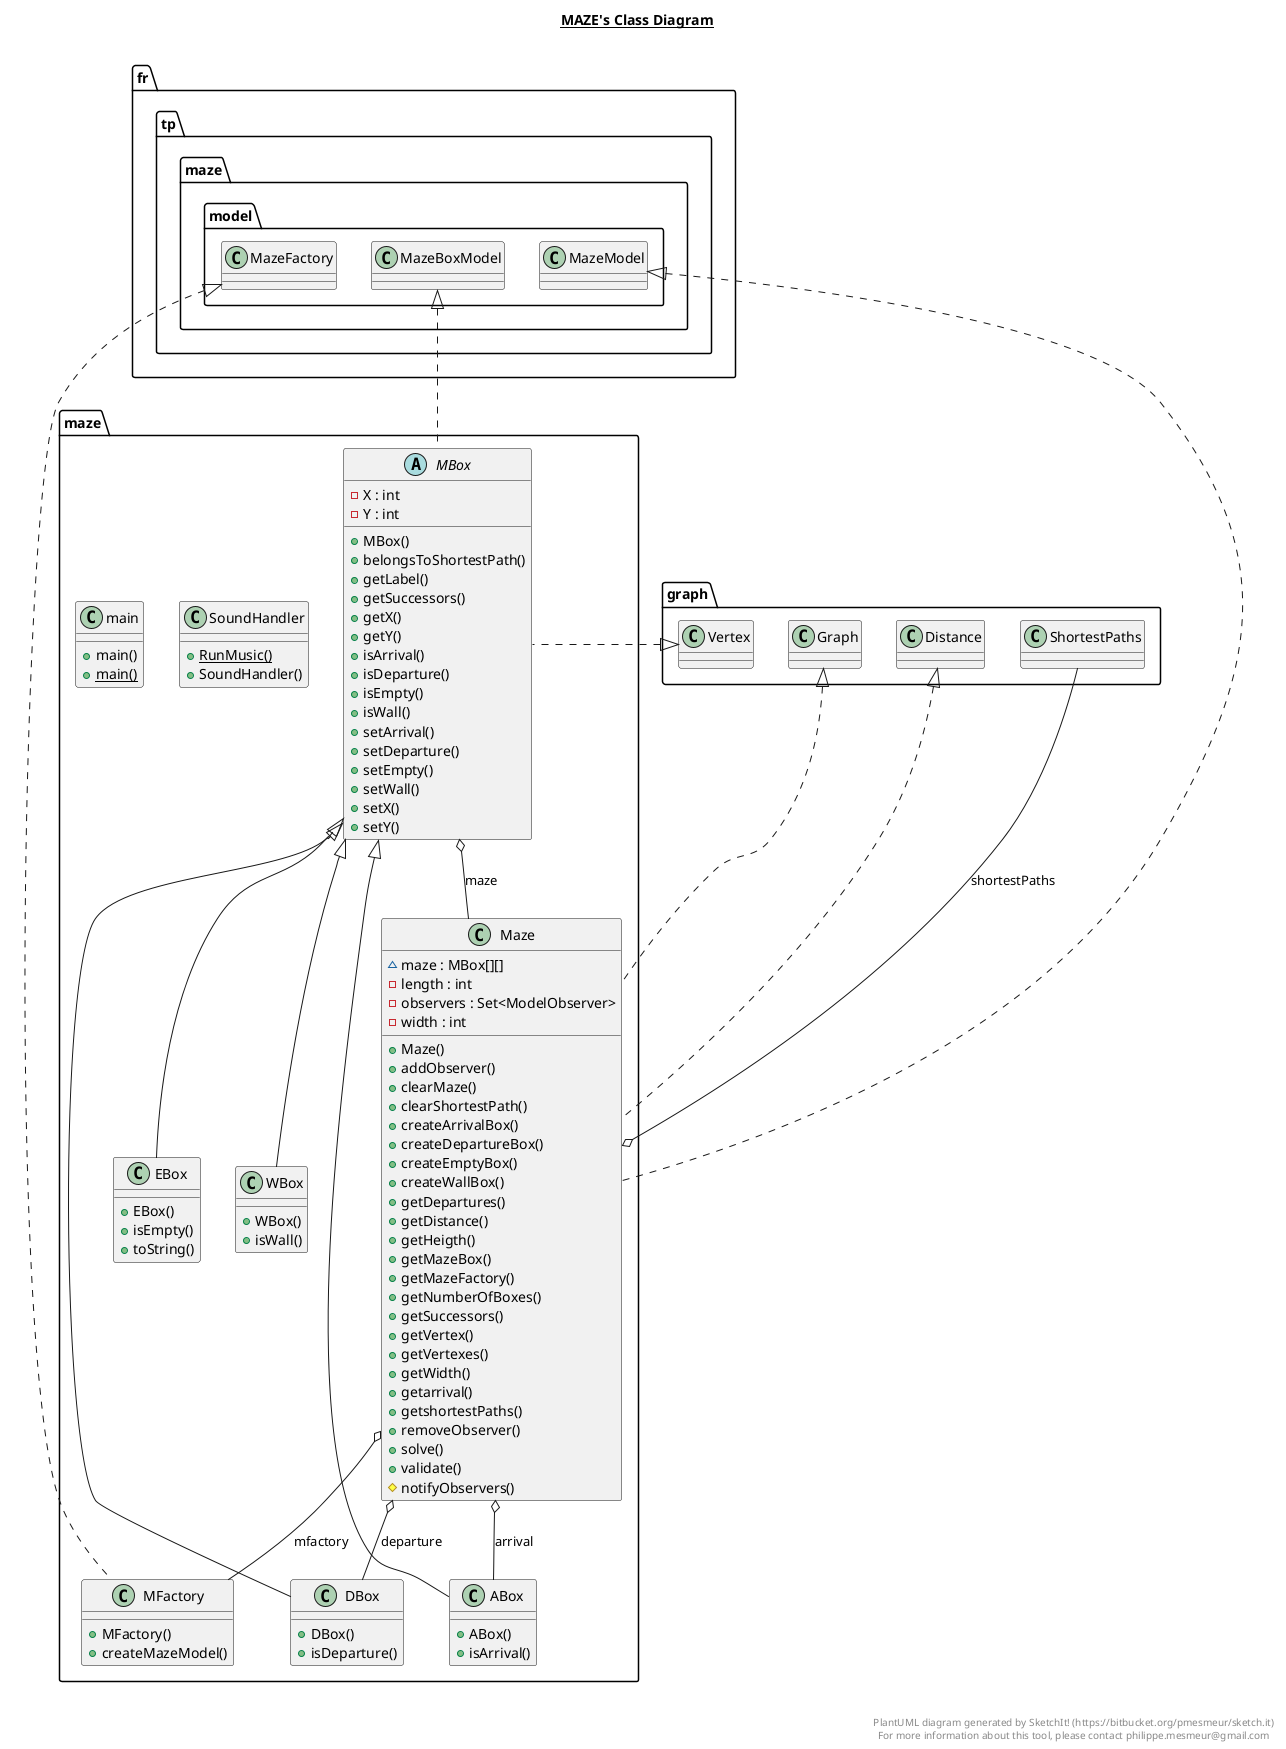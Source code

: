@startuml

title __MAZE's Class Diagram__\n

  namespace maze {
    class maze.ABox {
        + ABox()
        + isArrival()
    }
  }
  

  namespace maze {
    class maze.DBox {
        + DBox()
        + isDeparture()
    }
  }
  

  namespace maze {
    class maze.EBox {
        + EBox()
        + isEmpty()
        + toString()
    }
  }
  

  namespace maze {
    abstract class maze.MBox {
        - X : int
        - Y : int
        + MBox()
        + belongsToShortestPath()
        + getLabel()
        + getSuccessors()
        + getX()
        + getY()
        + isArrival()
        + isDeparture()
        + isEmpty()
        + isWall()
        + setArrival()
        + setDeparture()
        + setEmpty()
        + setWall()
        + setX()
        + setY()
    }
  }
  

  namespace maze {
    class maze.MFactory {
        + MFactory()
        + createMazeModel()
    }
  }
  

  namespace maze {
    class maze.Maze {
        ~ maze : MBox[][]
        - length : int
        - observers : Set<ModelObserver>
        - width : int
        + Maze()
        + addObserver()
        + clearMaze()
        + clearShortestPath()
        + createArrivalBox()
        + createDepartureBox()
        + createEmptyBox()
        + createWallBox()
        + getDepartures()
        + getDistance()
        + getHeigth()
        + getMazeBox()
        + getMazeFactory()
        + getNumberOfBoxes()
        + getSuccessors()
        + getVertex()
        + getVertexes()
        + getWidth()
        + getarrival()
        + getshortestPaths()
        + removeObserver()
        + solve()
        + validate()
        # notifyObservers()
    }
  }
  

  namespace maze {
    class maze.SoundHandler {
        {static} + RunMusic()
        + SoundHandler()
    }
  }
  

  namespace maze {
    class maze.WBox {
        + WBox()
        + isWall()
    }
  }
  

  namespace maze {
    class maze.main {
        + main()
        {static} + main()
    }
  }
  

  maze.ABox -up-|> maze.MBox
  maze.DBox -up-|> maze.MBox
  maze.EBox -up-|> maze.MBox
  maze.MBox .up.|> fr.tp.maze.model.MazeBoxModel
  maze.MBox .up.|> graph.Vertex
  maze.MBox o-- maze.Maze : maze
  maze.MFactory .up.|> fr.tp.maze.model.MazeFactory
  maze.Maze .up.|> fr.tp.maze.model.MazeModel
  maze.Maze .up.|> graph.Distance
  maze.Maze .up.|> graph.Graph
  maze.Maze o-- maze.ABox : arrival
  maze.Maze o-- maze.DBox : departure
  maze.Maze o-- maze.MFactory : mfactory
  maze.Maze o-- graph.ShortestPaths : shortestPaths
  maze.WBox -up-|> maze.MBox


right footer


PlantUML diagram generated by SketchIt! (https://bitbucket.org/pmesmeur/sketch.it)
For more information about this tool, please contact philippe.mesmeur@gmail.com
endfooter

@enduml
